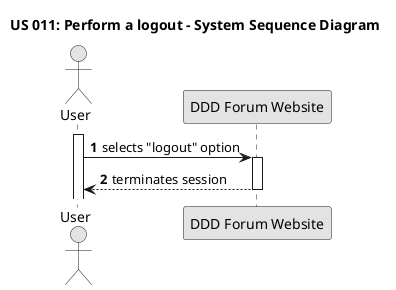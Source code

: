 @startuml US011
skinparam monochrome true
skinparam packageStyle rectangle
skinparam shadowing false

title US 011: Perform a logout - System Sequence Diagram

actor "User" as User
participant "DDD Forum Website" as DDDForumWebsite

activate User

autonumber


User -> DDDForumWebsite: selects "logout" option
activate DDDForumWebsite
  User <-- DDDForumWebsite: terminates session
deactivate DDDForumWebsite

@enduml
